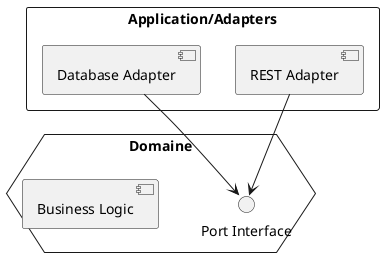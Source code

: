 @startuml
hexagon "Domaine" {
  interface "Port Interface"
  [Business Logic]
}

rectangle "Application/Adapters" {
  [REST Adapter]
  [Database Adapter]
}

[REST Adapter] --> "Port Interface"
[Database Adapter] --> "Port Interface"
@enduml
